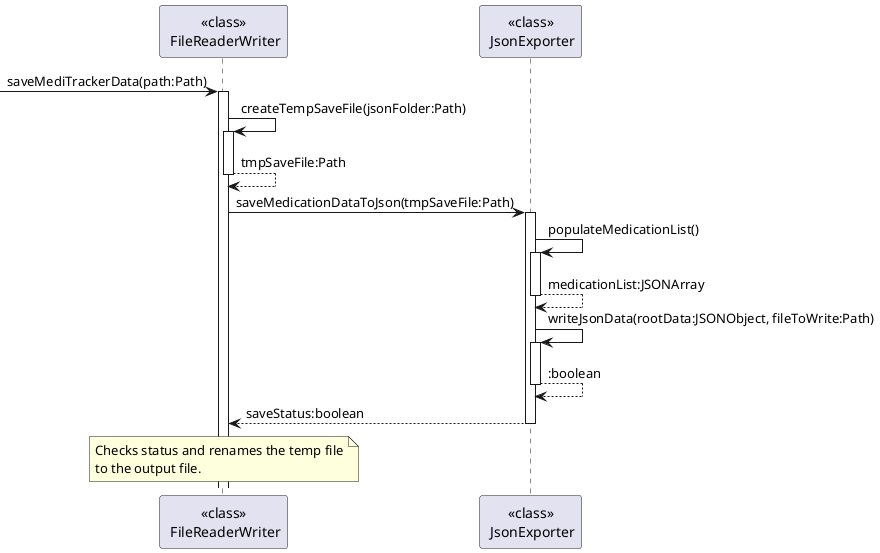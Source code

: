@startuml

participant "<<class>>\n FileReaderWriter" as FRW
participant "<<class>>\n JsonExporter" as JE

-> FRW: saveMediTrackerData(path:Path)
activate FRW

FRW -> FRW: createTempSaveFile(jsonFolder:Path)
activate FRW
FRW --> FRW: tmpSaveFile:Path
deactivate FRW

FRW -> JE: saveMedicationDataToJson(tmpSaveFile:Path)
activate JE
JE -> JE: populateMedicationList()
activate JE
JE --> JE: medicationList:JSONArray
deactivate JE
JE->JE: writeJsonData(rootData:JSONObject, fileToWrite:Path)
activate JE
JE --> JE: :boolean
deactivate JE
JE --> FRW: saveStatus:boolean

deactivate JE
note over FRW
Checks status and renames the temp file
to the output file.
end note

@enduml
